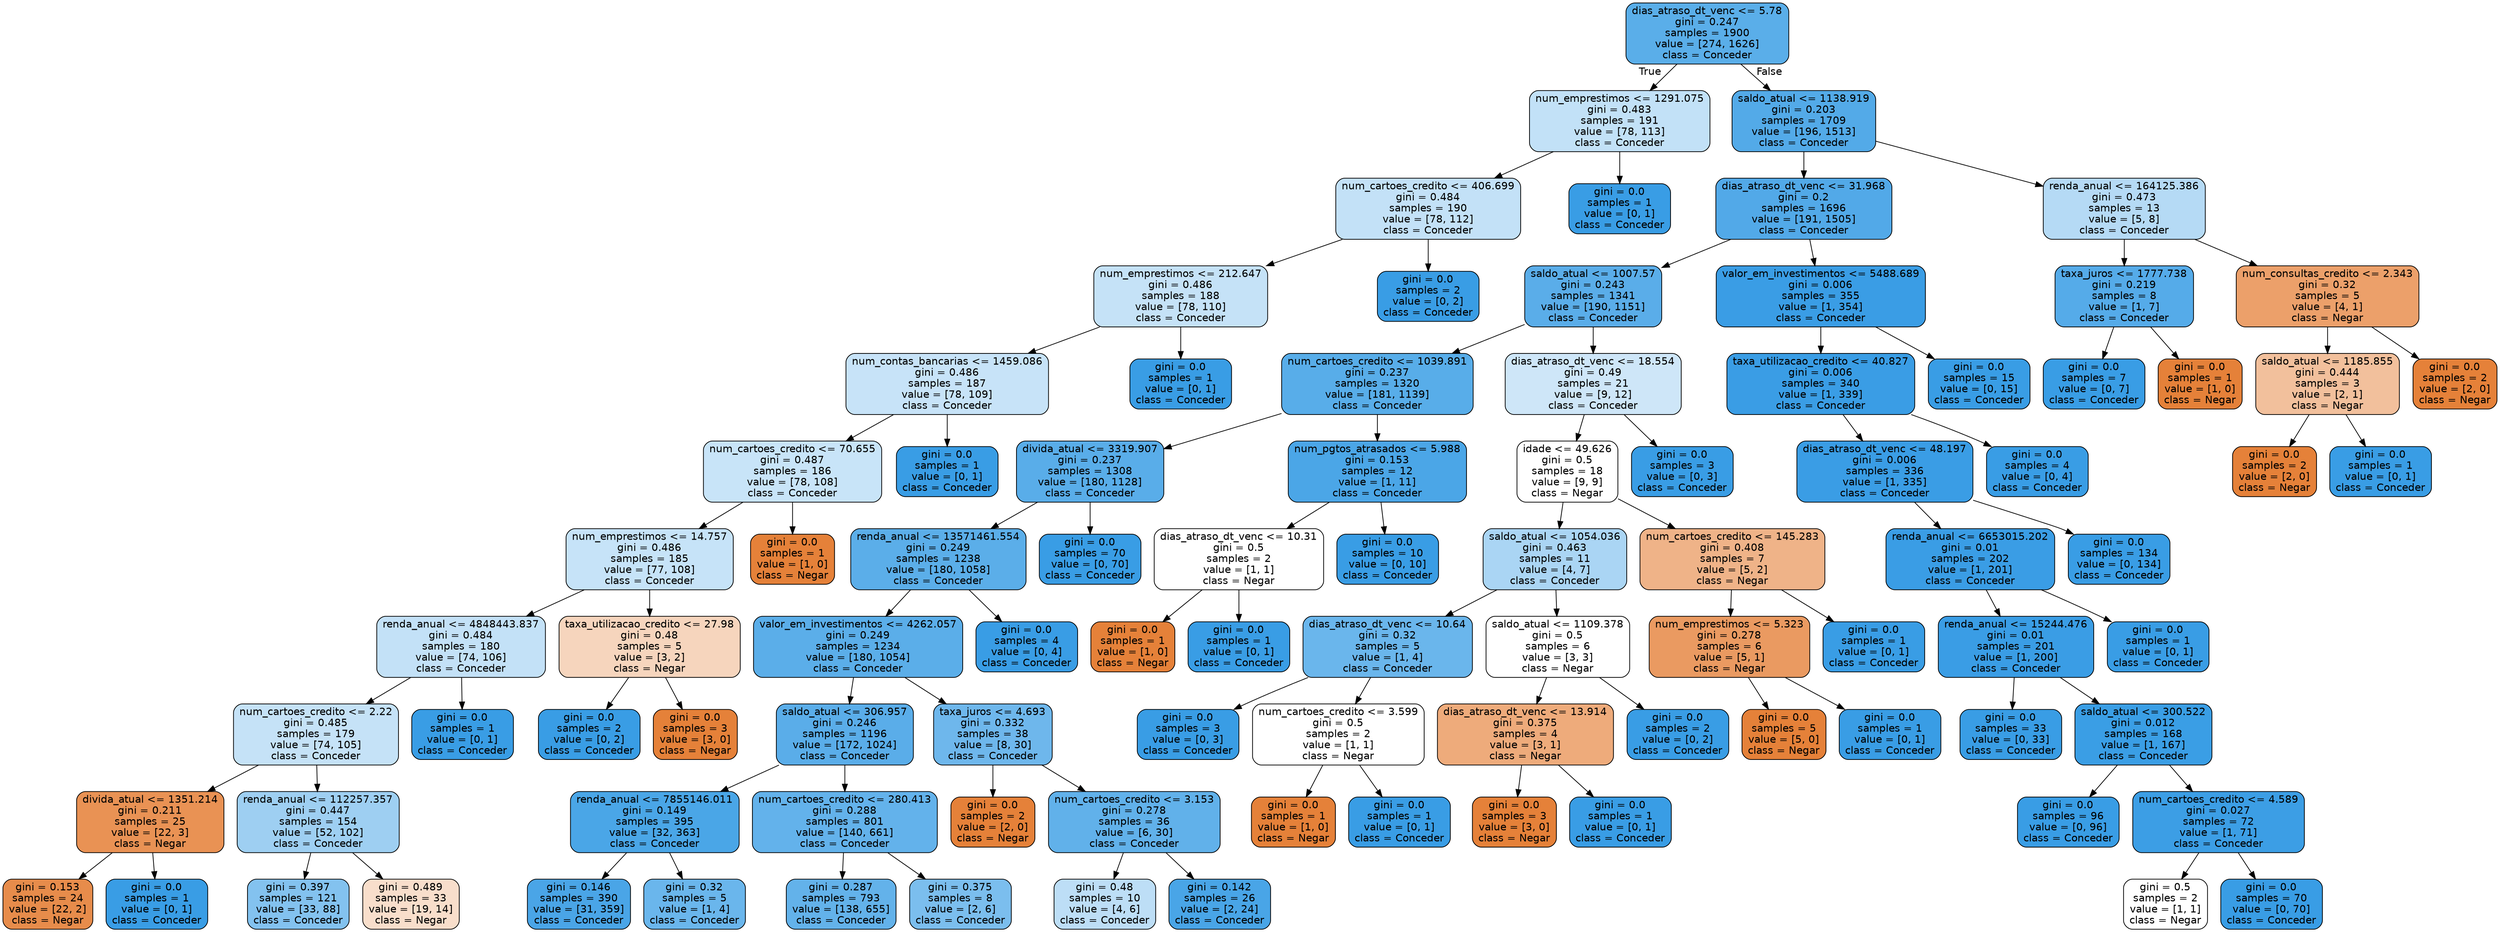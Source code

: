 digraph Tree {
node [shape=box, style="filled, rounded", color="black", fontname=helvetica] ;
edge [fontname=helvetica] ;
0 [label="dias_atraso_dt_venc <= 5.78\ngini = 0.247\nsamples = 1900\nvalue = [274, 1626]\nclass = Conceder", fillcolor="#5aaee9"] ;
1 [label="num_emprestimos <= 1291.075\ngini = 0.483\nsamples = 191\nvalue = [78, 113]\nclass = Conceder", fillcolor="#c2e1f7"] ;
0 -> 1 [labeldistance=2.5, labelangle=45, headlabel="True"] ;
2 [label="num_cartoes_credito <= 406.699\ngini = 0.484\nsamples = 190\nvalue = [78, 112]\nclass = Conceder", fillcolor="#c3e1f7"] ;
1 -> 2 ;
3 [label="num_emprestimos <= 212.647\ngini = 0.486\nsamples = 188\nvalue = [78, 110]\nclass = Conceder", fillcolor="#c5e2f7"] ;
2 -> 3 ;
4 [label="num_contas_bancarias <= 1459.086\ngini = 0.486\nsamples = 187\nvalue = [78, 109]\nclass = Conceder", fillcolor="#c7e3f8"] ;
3 -> 4 ;
5 [label="num_cartoes_credito <= 70.655\ngini = 0.487\nsamples = 186\nvalue = [78, 108]\nclass = Conceder", fillcolor="#c8e4f8"] ;
4 -> 5 ;
6 [label="num_emprestimos <= 14.757\ngini = 0.486\nsamples = 185\nvalue = [77, 108]\nclass = Conceder", fillcolor="#c6e3f8"] ;
5 -> 6 ;
7 [label="renda_anual <= 4848443.837\ngini = 0.484\nsamples = 180\nvalue = [74, 106]\nclass = Conceder", fillcolor="#c3e1f7"] ;
6 -> 7 ;
8 [label="num_cartoes_credito <= 2.22\ngini = 0.485\nsamples = 179\nvalue = [74, 105]\nclass = Conceder", fillcolor="#c5e2f7"] ;
7 -> 8 ;
9 [label="divida_atual <= 1351.214\ngini = 0.211\nsamples = 25\nvalue = [22, 3]\nclass = Negar", fillcolor="#e99254"] ;
8 -> 9 ;
10 [label="gini = 0.153\nsamples = 24\nvalue = [22, 2]\nclass = Negar", fillcolor="#e78c4b"] ;
9 -> 10 ;
11 [label="gini = 0.0\nsamples = 1\nvalue = [0, 1]\nclass = Conceder", fillcolor="#399de5"] ;
9 -> 11 ;
12 [label="renda_anual <= 112257.357\ngini = 0.447\nsamples = 154\nvalue = [52, 102]\nclass = Conceder", fillcolor="#9ecff2"] ;
8 -> 12 ;
13 [label="gini = 0.397\nsamples = 121\nvalue = [33, 88]\nclass = Conceder", fillcolor="#83c2ef"] ;
12 -> 13 ;
14 [label="gini = 0.489\nsamples = 33\nvalue = [19, 14]\nclass = Negar", fillcolor="#f8decb"] ;
12 -> 14 ;
15 [label="gini = 0.0\nsamples = 1\nvalue = [0, 1]\nclass = Conceder", fillcolor="#399de5"] ;
7 -> 15 ;
16 [label="taxa_utilizacao_credito <= 27.98\ngini = 0.48\nsamples = 5\nvalue = [3, 2]\nclass = Negar", fillcolor="#f6d5bd"] ;
6 -> 16 ;
17 [label="gini = 0.0\nsamples = 2\nvalue = [0, 2]\nclass = Conceder", fillcolor="#399de5"] ;
16 -> 17 ;
18 [label="gini = 0.0\nsamples = 3\nvalue = [3, 0]\nclass = Negar", fillcolor="#e58139"] ;
16 -> 18 ;
19 [label="gini = 0.0\nsamples = 1\nvalue = [1, 0]\nclass = Negar", fillcolor="#e58139"] ;
5 -> 19 ;
20 [label="gini = 0.0\nsamples = 1\nvalue = [0, 1]\nclass = Conceder", fillcolor="#399de5"] ;
4 -> 20 ;
21 [label="gini = 0.0\nsamples = 1\nvalue = [0, 1]\nclass = Conceder", fillcolor="#399de5"] ;
3 -> 21 ;
22 [label="gini = 0.0\nsamples = 2\nvalue = [0, 2]\nclass = Conceder", fillcolor="#399de5"] ;
2 -> 22 ;
23 [label="gini = 0.0\nsamples = 1\nvalue = [0, 1]\nclass = Conceder", fillcolor="#399de5"] ;
1 -> 23 ;
24 [label="saldo_atual <= 1138.919\ngini = 0.203\nsamples = 1709\nvalue = [196, 1513]\nclass = Conceder", fillcolor="#53aae8"] ;
0 -> 24 [labeldistance=2.5, labelangle=-45, headlabel="False"] ;
25 [label="dias_atraso_dt_venc <= 31.968\ngini = 0.2\nsamples = 1696\nvalue = [191, 1505]\nclass = Conceder", fillcolor="#52a9e8"] ;
24 -> 25 ;
26 [label="saldo_atual <= 1007.57\ngini = 0.243\nsamples = 1341\nvalue = [190, 1151]\nclass = Conceder", fillcolor="#5aade9"] ;
25 -> 26 ;
27 [label="num_cartoes_credito <= 1039.891\ngini = 0.237\nsamples = 1320\nvalue = [181, 1139]\nclass = Conceder", fillcolor="#58ade9"] ;
26 -> 27 ;
28 [label="divida_atual <= 3319.907\ngini = 0.237\nsamples = 1308\nvalue = [180, 1128]\nclass = Conceder", fillcolor="#59ade9"] ;
27 -> 28 ;
29 [label="renda_anual <= 13571461.554\ngini = 0.249\nsamples = 1238\nvalue = [180, 1058]\nclass = Conceder", fillcolor="#5baee9"] ;
28 -> 29 ;
30 [label="valor_em_investimentos <= 4262.057\ngini = 0.249\nsamples = 1234\nvalue = [180, 1054]\nclass = Conceder", fillcolor="#5baee9"] ;
29 -> 30 ;
31 [label="saldo_atual <= 306.957\ngini = 0.246\nsamples = 1196\nvalue = [172, 1024]\nclass = Conceder", fillcolor="#5aade9"] ;
30 -> 31 ;
32 [label="renda_anual <= 7855146.011\ngini = 0.149\nsamples = 395\nvalue = [32, 363]\nclass = Conceder", fillcolor="#4aa6e7"] ;
31 -> 32 ;
33 [label="gini = 0.146\nsamples = 390\nvalue = [31, 359]\nclass = Conceder", fillcolor="#4aa5e7"] ;
32 -> 33 ;
34 [label="gini = 0.32\nsamples = 5\nvalue = [1, 4]\nclass = Conceder", fillcolor="#6ab6ec"] ;
32 -> 34 ;
35 [label="num_cartoes_credito <= 280.413\ngini = 0.288\nsamples = 801\nvalue = [140, 661]\nclass = Conceder", fillcolor="#63b2eb"] ;
31 -> 35 ;
36 [label="gini = 0.287\nsamples = 793\nvalue = [138, 655]\nclass = Conceder", fillcolor="#63b2ea"] ;
35 -> 36 ;
37 [label="gini = 0.375\nsamples = 8\nvalue = [2, 6]\nclass = Conceder", fillcolor="#7bbeee"] ;
35 -> 37 ;
38 [label="taxa_juros <= 4.693\ngini = 0.332\nsamples = 38\nvalue = [8, 30]\nclass = Conceder", fillcolor="#6eb7ec"] ;
30 -> 38 ;
39 [label="gini = 0.0\nsamples = 2\nvalue = [2, 0]\nclass = Negar", fillcolor="#e58139"] ;
38 -> 39 ;
40 [label="num_cartoes_credito <= 3.153\ngini = 0.278\nsamples = 36\nvalue = [6, 30]\nclass = Conceder", fillcolor="#61b1ea"] ;
38 -> 40 ;
41 [label="gini = 0.48\nsamples = 10\nvalue = [4, 6]\nclass = Conceder", fillcolor="#bddef6"] ;
40 -> 41 ;
42 [label="gini = 0.142\nsamples = 26\nvalue = [2, 24]\nclass = Conceder", fillcolor="#49a5e7"] ;
40 -> 42 ;
43 [label="gini = 0.0\nsamples = 4\nvalue = [0, 4]\nclass = Conceder", fillcolor="#399de5"] ;
29 -> 43 ;
44 [label="gini = 0.0\nsamples = 70\nvalue = [0, 70]\nclass = Conceder", fillcolor="#399de5"] ;
28 -> 44 ;
45 [label="num_pgtos_atrasados <= 5.988\ngini = 0.153\nsamples = 12\nvalue = [1, 11]\nclass = Conceder", fillcolor="#4ba6e7"] ;
27 -> 45 ;
46 [label="dias_atraso_dt_venc <= 10.31\ngini = 0.5\nsamples = 2\nvalue = [1, 1]\nclass = Negar", fillcolor="#ffffff"] ;
45 -> 46 ;
47 [label="gini = 0.0\nsamples = 1\nvalue = [1, 0]\nclass = Negar", fillcolor="#e58139"] ;
46 -> 47 ;
48 [label="gini = 0.0\nsamples = 1\nvalue = [0, 1]\nclass = Conceder", fillcolor="#399de5"] ;
46 -> 48 ;
49 [label="gini = 0.0\nsamples = 10\nvalue = [0, 10]\nclass = Conceder", fillcolor="#399de5"] ;
45 -> 49 ;
50 [label="dias_atraso_dt_venc <= 18.554\ngini = 0.49\nsamples = 21\nvalue = [9, 12]\nclass = Conceder", fillcolor="#cee6f8"] ;
26 -> 50 ;
51 [label="idade <= 49.626\ngini = 0.5\nsamples = 18\nvalue = [9, 9]\nclass = Negar", fillcolor="#ffffff"] ;
50 -> 51 ;
52 [label="saldo_atual <= 1054.036\ngini = 0.463\nsamples = 11\nvalue = [4, 7]\nclass = Conceder", fillcolor="#aad5f4"] ;
51 -> 52 ;
53 [label="dias_atraso_dt_venc <= 10.64\ngini = 0.32\nsamples = 5\nvalue = [1, 4]\nclass = Conceder", fillcolor="#6ab6ec"] ;
52 -> 53 ;
54 [label="gini = 0.0\nsamples = 3\nvalue = [0, 3]\nclass = Conceder", fillcolor="#399de5"] ;
53 -> 54 ;
55 [label="num_cartoes_credito <= 3.599\ngini = 0.5\nsamples = 2\nvalue = [1, 1]\nclass = Negar", fillcolor="#ffffff"] ;
53 -> 55 ;
56 [label="gini = 0.0\nsamples = 1\nvalue = [1, 0]\nclass = Negar", fillcolor="#e58139"] ;
55 -> 56 ;
57 [label="gini = 0.0\nsamples = 1\nvalue = [0, 1]\nclass = Conceder", fillcolor="#399de5"] ;
55 -> 57 ;
58 [label="saldo_atual <= 1109.378\ngini = 0.5\nsamples = 6\nvalue = [3, 3]\nclass = Negar", fillcolor="#ffffff"] ;
52 -> 58 ;
59 [label="dias_atraso_dt_venc <= 13.914\ngini = 0.375\nsamples = 4\nvalue = [3, 1]\nclass = Negar", fillcolor="#eeab7b"] ;
58 -> 59 ;
60 [label="gini = 0.0\nsamples = 3\nvalue = [3, 0]\nclass = Negar", fillcolor="#e58139"] ;
59 -> 60 ;
61 [label="gini = 0.0\nsamples = 1\nvalue = [0, 1]\nclass = Conceder", fillcolor="#399de5"] ;
59 -> 61 ;
62 [label="gini = 0.0\nsamples = 2\nvalue = [0, 2]\nclass = Conceder", fillcolor="#399de5"] ;
58 -> 62 ;
63 [label="num_cartoes_credito <= 145.283\ngini = 0.408\nsamples = 7\nvalue = [5, 2]\nclass = Negar", fillcolor="#efb388"] ;
51 -> 63 ;
64 [label="num_emprestimos <= 5.323\ngini = 0.278\nsamples = 6\nvalue = [5, 1]\nclass = Negar", fillcolor="#ea9a61"] ;
63 -> 64 ;
65 [label="gini = 0.0\nsamples = 5\nvalue = [5, 0]\nclass = Negar", fillcolor="#e58139"] ;
64 -> 65 ;
66 [label="gini = 0.0\nsamples = 1\nvalue = [0, 1]\nclass = Conceder", fillcolor="#399de5"] ;
64 -> 66 ;
67 [label="gini = 0.0\nsamples = 1\nvalue = [0, 1]\nclass = Conceder", fillcolor="#399de5"] ;
63 -> 67 ;
68 [label="gini = 0.0\nsamples = 3\nvalue = [0, 3]\nclass = Conceder", fillcolor="#399de5"] ;
50 -> 68 ;
69 [label="valor_em_investimentos <= 5488.689\ngini = 0.006\nsamples = 355\nvalue = [1, 354]\nclass = Conceder", fillcolor="#3a9de5"] ;
25 -> 69 ;
70 [label="taxa_utilizacao_credito <= 40.827\ngini = 0.006\nsamples = 340\nvalue = [1, 339]\nclass = Conceder", fillcolor="#3a9de5"] ;
69 -> 70 ;
71 [label="dias_atraso_dt_venc <= 48.197\ngini = 0.006\nsamples = 336\nvalue = [1, 335]\nclass = Conceder", fillcolor="#3a9de5"] ;
70 -> 71 ;
72 [label="renda_anual <= 6653015.202\ngini = 0.01\nsamples = 202\nvalue = [1, 201]\nclass = Conceder", fillcolor="#3a9de5"] ;
71 -> 72 ;
73 [label="renda_anual <= 15244.476\ngini = 0.01\nsamples = 201\nvalue = [1, 200]\nclass = Conceder", fillcolor="#3a9de5"] ;
72 -> 73 ;
74 [label="gini = 0.0\nsamples = 33\nvalue = [0, 33]\nclass = Conceder", fillcolor="#399de5"] ;
73 -> 74 ;
75 [label="saldo_atual <= 300.522\ngini = 0.012\nsamples = 168\nvalue = [1, 167]\nclass = Conceder", fillcolor="#3a9ee5"] ;
73 -> 75 ;
76 [label="gini = 0.0\nsamples = 96\nvalue = [0, 96]\nclass = Conceder", fillcolor="#399de5"] ;
75 -> 76 ;
77 [label="num_cartoes_credito <= 4.589\ngini = 0.027\nsamples = 72\nvalue = [1, 71]\nclass = Conceder", fillcolor="#3c9ee5"] ;
75 -> 77 ;
78 [label="gini = 0.5\nsamples = 2\nvalue = [1, 1]\nclass = Negar", fillcolor="#ffffff"] ;
77 -> 78 ;
79 [label="gini = 0.0\nsamples = 70\nvalue = [0, 70]\nclass = Conceder", fillcolor="#399de5"] ;
77 -> 79 ;
80 [label="gini = 0.0\nsamples = 1\nvalue = [0, 1]\nclass = Conceder", fillcolor="#399de5"] ;
72 -> 80 ;
81 [label="gini = 0.0\nsamples = 134\nvalue = [0, 134]\nclass = Conceder", fillcolor="#399de5"] ;
71 -> 81 ;
82 [label="gini = 0.0\nsamples = 4\nvalue = [0, 4]\nclass = Conceder", fillcolor="#399de5"] ;
70 -> 82 ;
83 [label="gini = 0.0\nsamples = 15\nvalue = [0, 15]\nclass = Conceder", fillcolor="#399de5"] ;
69 -> 83 ;
84 [label="renda_anual <= 164125.386\ngini = 0.473\nsamples = 13\nvalue = [5, 8]\nclass = Conceder", fillcolor="#b5daf5"] ;
24 -> 84 ;
85 [label="taxa_juros <= 1777.738\ngini = 0.219\nsamples = 8\nvalue = [1, 7]\nclass = Conceder", fillcolor="#55abe9"] ;
84 -> 85 ;
86 [label="gini = 0.0\nsamples = 7\nvalue = [0, 7]\nclass = Conceder", fillcolor="#399de5"] ;
85 -> 86 ;
87 [label="gini = 0.0\nsamples = 1\nvalue = [1, 0]\nclass = Negar", fillcolor="#e58139"] ;
85 -> 87 ;
88 [label="num_consultas_credito <= 2.343\ngini = 0.32\nsamples = 5\nvalue = [4, 1]\nclass = Negar", fillcolor="#eca06a"] ;
84 -> 88 ;
89 [label="saldo_atual <= 1185.855\ngini = 0.444\nsamples = 3\nvalue = [2, 1]\nclass = Negar", fillcolor="#f2c09c"] ;
88 -> 89 ;
90 [label="gini = 0.0\nsamples = 2\nvalue = [2, 0]\nclass = Negar", fillcolor="#e58139"] ;
89 -> 90 ;
91 [label="gini = 0.0\nsamples = 1\nvalue = [0, 1]\nclass = Conceder", fillcolor="#399de5"] ;
89 -> 91 ;
92 [label="gini = 0.0\nsamples = 2\nvalue = [2, 0]\nclass = Negar", fillcolor="#e58139"] ;
88 -> 92 ;
}